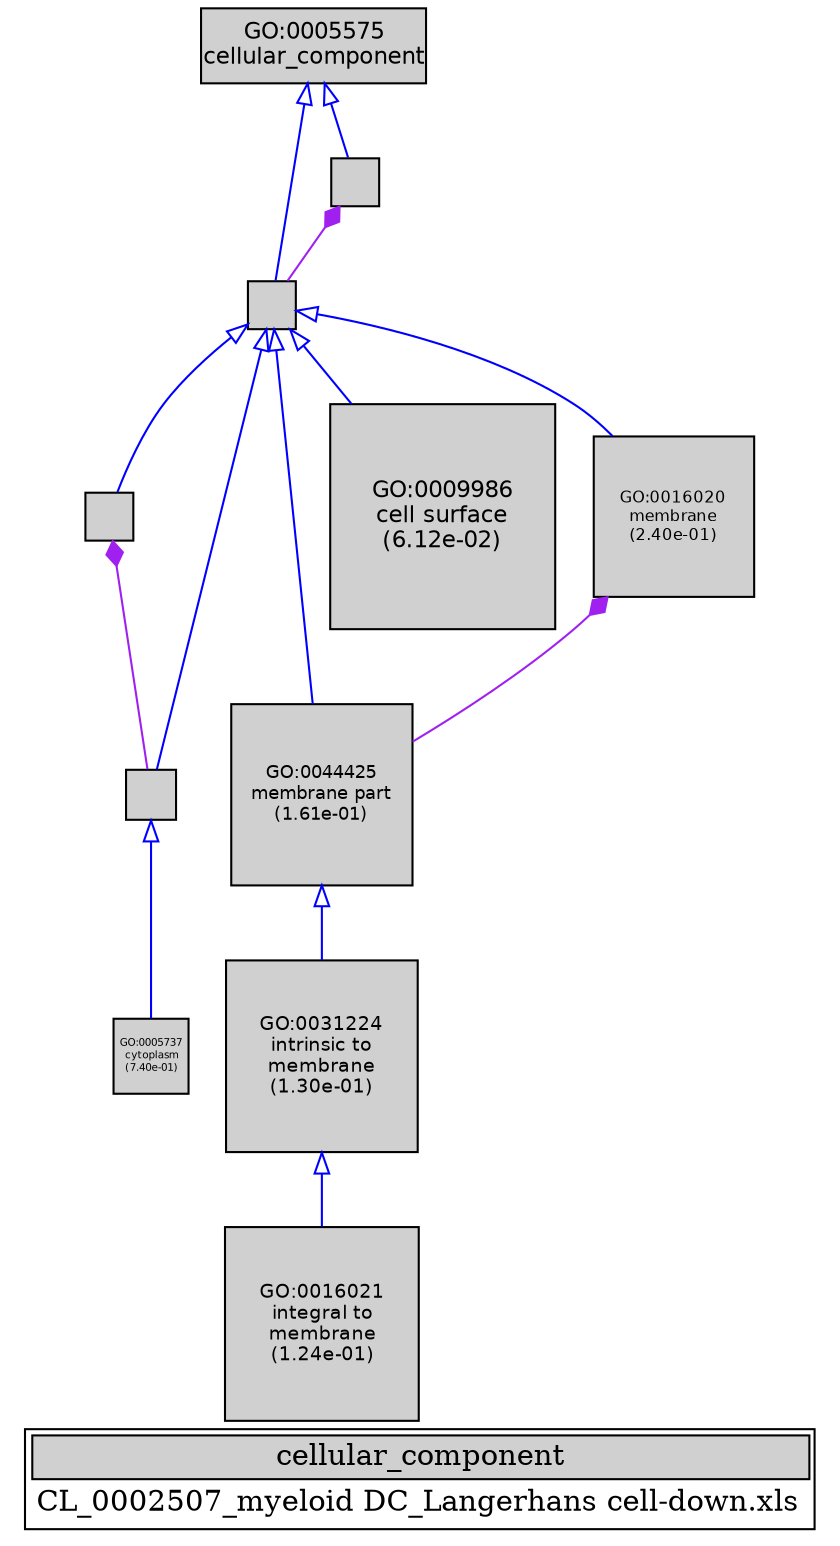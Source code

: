 digraph "cellular_component" {
graph [ bgcolor = "#FFFFFF", label = <<TABLE COLOR="black" BGCOLOR="white"><TR><TD COLSPAN="2" BGCOLOR="#D0D0D0"><FONT COLOR="black">cellular_component</FONT></TD></TR><TR><TD BORDER="0">CL_0002507_myeloid DC_Langerhans cell-down.xls</TD></TR></TABLE>> ];
node [ fontname = "Helvetica" ];

subgraph "nodes" {

node [ style = "filled", fixedsize = "true", width = 1, shape = "box", fontsize = 9, fillcolor = "#D0D0D0", fontcolor = "black", color = "black" ];

"GO:0044464" [ URL = "#GO:0044464", label = "", width = 0.323973614429, shape = "box", height = 0.323973614429 ];
"GO:0005622" [ URL = "#GO:0005622", label = "", width = 0.316391651641, shape = "box", height = 0.316391651641 ];
"GO:0044425" [ URL = "#GO:0044425", label = <<TABLE BORDER="0"><TR><TD>GO:0044425<BR/>membrane part<BR/>(1.61e-01)</TD></TR></TABLE>>, width = 1.21324259438, shape = "box", fontsize = 8.73534667955, height = 1.21324259438 ];
"GO:0005623" [ URL = "#GO:0005623", label = "", width = 0.323973614429, shape = "box", height = 0.323973614429 ];
"GO:0005575" [ URL = "#GO:0005575", label = <<TABLE BORDER="0"><TR><TD>GO:0005575<BR/>cellular_component</TD></TR></TABLE>>, width = 1.5, shape = "box", fontsize = 10.8 ];
"GO:0031224" [ URL = "#GO:0031224", label = <<TABLE BORDER="0"><TR><TD>GO:0031224<BR/>intrinsic to<BR/>membrane<BR/>(1.30e-01)</TD></TR></TABLE>>, width = 1.28300471546, shape = "box", fontsize = 9.23763395134, height = 1.28300471546 ];
"GO:0005737" [ URL = "#GO:0005737", label = <<TABLE BORDER="0"><TR><TD>GO:0005737<BR/>cytoplasm<BR/>(7.40e-01)</TD></TR></TABLE>>, width = 0.501134697772, shape = "box", fontsize = 5.0, height = 0.501134697772 ];
"GO:0044424" [ URL = "#GO:0044424", label = "", width = 0.329502806775, shape = "box", height = 0.329502806775 ];
"GO:0009986" [ URL = "#GO:0009986", label = <<TABLE BORDER="0"><TR><TD>GO:0009986<BR/>cell surface<BR/>(6.12e-02)</TD></TR></TABLE>>, width = 1.5, shape = "box", fontsize = 10.8, height = 1.5 ];
"GO:0016021" [ URL = "#GO:0016021", label = <<TABLE BORDER="0"><TR><TD>GO:0016021<BR/>integral to<BR/>membrane<BR/>(1.24e-01)</TD></TR></TABLE>>, width = 1.29769104648, shape = "box", fontsize = 9.34337553468, height = 1.29769104648 ];
"GO:0016020" [ URL = "#GO:0016020", label = <<TABLE BORDER="0"><TR><TD>GO:0016020<BR/>membrane<BR/>(2.40e-01)</TD></TR></TABLE>>, width = 1.07452318327, shape = "box", fontsize = 7.73656691955, height = 1.07452318327 ];
}
subgraph "edges" {


edge [ dir = "back", weight = 1 ];
subgraph "regulates" {


edge [ color = "cyan", arrowtail = "none" ];
subgraph "positive" {


edge [ color = "green", arrowtail = "vee" ];
}
subgraph "negative" {


edge [ color = "red", arrowtail = "tee" ];
}
}
subgraph "part_of" {


edge [ color = "purple", arrowtail = "diamond", weight = 2.5 ];
"GO:0005623" -> "GO:0044464";
"GO:0005622" -> "GO:0044424";
"GO:0016020" -> "GO:0044425";
}
subgraph "is_a" {


edge [ color = "blue", arrowtail = "empty", weight = 5.0 ];
"GO:0031224" -> "GO:0016021";
"GO:0044464" -> "GO:0044424";
"GO:0044464" -> "GO:0009986";
"GO:0005575" -> "GO:0005623";
"GO:0044424" -> "GO:0005737";
"GO:0044425" -> "GO:0031224";
"GO:0044464" -> "GO:0016020";
"GO:0044464" -> "GO:0005622";
"GO:0044464" -> "GO:0044425";
"GO:0005575" -> "GO:0044464";
}
}
}
